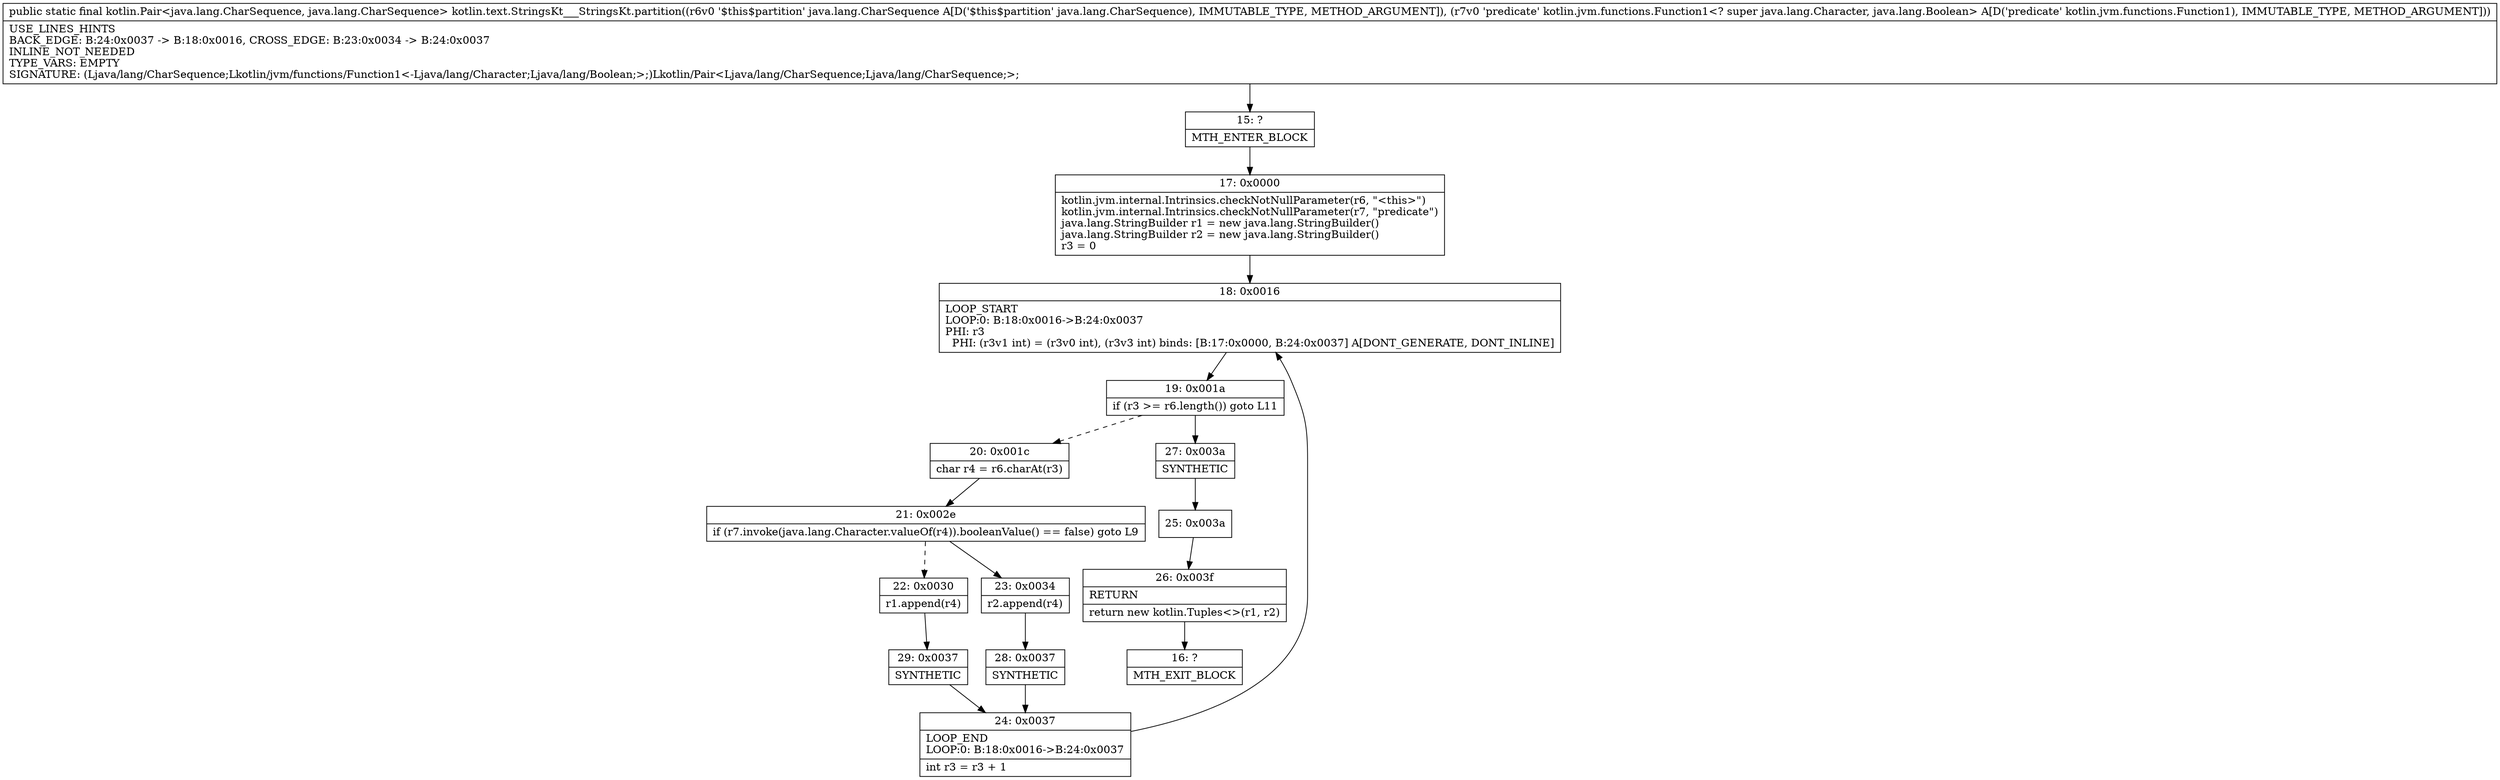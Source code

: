 digraph "CFG forkotlin.text.StringsKt___StringsKt.partition(Ljava\/lang\/CharSequence;Lkotlin\/jvm\/functions\/Function1;)Lkotlin\/Pair;" {
Node_15 [shape=record,label="{15\:\ ?|MTH_ENTER_BLOCK\l}"];
Node_17 [shape=record,label="{17\:\ 0x0000|kotlin.jvm.internal.Intrinsics.checkNotNullParameter(r6, \"\<this\>\")\lkotlin.jvm.internal.Intrinsics.checkNotNullParameter(r7, \"predicate\")\ljava.lang.StringBuilder r1 = new java.lang.StringBuilder()\ljava.lang.StringBuilder r2 = new java.lang.StringBuilder()\lr3 = 0\l}"];
Node_18 [shape=record,label="{18\:\ 0x0016|LOOP_START\lLOOP:0: B:18:0x0016\-\>B:24:0x0037\lPHI: r3 \l  PHI: (r3v1 int) = (r3v0 int), (r3v3 int) binds: [B:17:0x0000, B:24:0x0037] A[DONT_GENERATE, DONT_INLINE]\l}"];
Node_19 [shape=record,label="{19\:\ 0x001a|if (r3 \>= r6.length()) goto L11\l}"];
Node_20 [shape=record,label="{20\:\ 0x001c|char r4 = r6.charAt(r3)\l}"];
Node_21 [shape=record,label="{21\:\ 0x002e|if (r7.invoke(java.lang.Character.valueOf(r4)).booleanValue() == false) goto L9\l}"];
Node_22 [shape=record,label="{22\:\ 0x0030|r1.append(r4)\l}"];
Node_29 [shape=record,label="{29\:\ 0x0037|SYNTHETIC\l}"];
Node_24 [shape=record,label="{24\:\ 0x0037|LOOP_END\lLOOP:0: B:18:0x0016\-\>B:24:0x0037\l|int r3 = r3 + 1\l}"];
Node_23 [shape=record,label="{23\:\ 0x0034|r2.append(r4)\l}"];
Node_28 [shape=record,label="{28\:\ 0x0037|SYNTHETIC\l}"];
Node_27 [shape=record,label="{27\:\ 0x003a|SYNTHETIC\l}"];
Node_25 [shape=record,label="{25\:\ 0x003a}"];
Node_26 [shape=record,label="{26\:\ 0x003f|RETURN\l|return new kotlin.Tuples\<\>(r1, r2)\l}"];
Node_16 [shape=record,label="{16\:\ ?|MTH_EXIT_BLOCK\l}"];
MethodNode[shape=record,label="{public static final kotlin.Pair\<java.lang.CharSequence, java.lang.CharSequence\> kotlin.text.StringsKt___StringsKt.partition((r6v0 '$this$partition' java.lang.CharSequence A[D('$this$partition' java.lang.CharSequence), IMMUTABLE_TYPE, METHOD_ARGUMENT]), (r7v0 'predicate' kotlin.jvm.functions.Function1\<? super java.lang.Character, java.lang.Boolean\> A[D('predicate' kotlin.jvm.functions.Function1), IMMUTABLE_TYPE, METHOD_ARGUMENT]))  | USE_LINES_HINTS\lBACK_EDGE: B:24:0x0037 \-\> B:18:0x0016, CROSS_EDGE: B:23:0x0034 \-\> B:24:0x0037\lINLINE_NOT_NEEDED\lTYPE_VARS: EMPTY\lSIGNATURE: (Ljava\/lang\/CharSequence;Lkotlin\/jvm\/functions\/Function1\<\-Ljava\/lang\/Character;Ljava\/lang\/Boolean;\>;)Lkotlin\/Pair\<Ljava\/lang\/CharSequence;Ljava\/lang\/CharSequence;\>;\l}"];
MethodNode -> Node_15;Node_15 -> Node_17;
Node_17 -> Node_18;
Node_18 -> Node_19;
Node_19 -> Node_20[style=dashed];
Node_19 -> Node_27;
Node_20 -> Node_21;
Node_21 -> Node_22[style=dashed];
Node_21 -> Node_23;
Node_22 -> Node_29;
Node_29 -> Node_24;
Node_24 -> Node_18;
Node_23 -> Node_28;
Node_28 -> Node_24;
Node_27 -> Node_25;
Node_25 -> Node_26;
Node_26 -> Node_16;
}

